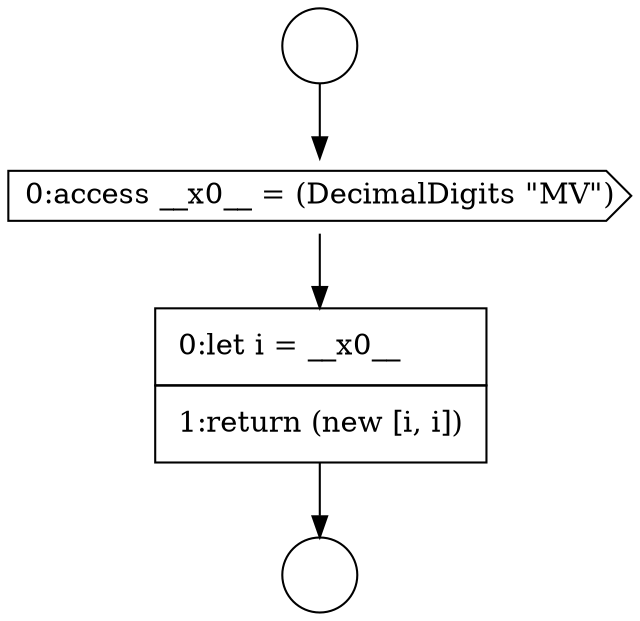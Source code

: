 digraph {
  node14739 [shape=circle label=" " color="black" fillcolor="white" style=filled]
  node14741 [shape=cds, label=<<font color="black">0:access __x0__ = (DecimalDigits &quot;MV&quot;)</font>> color="black" fillcolor="white" style=filled]
  node14742 [shape=none, margin=0, label=<<font color="black">
    <table border="0" cellborder="1" cellspacing="0" cellpadding="10">
      <tr><td align="left">0:let i = __x0__</td></tr>
      <tr><td align="left">1:return (new [i, i])</td></tr>
    </table>
  </font>> color="black" fillcolor="white" style=filled]
  node14740 [shape=circle label=" " color="black" fillcolor="white" style=filled]
  node14739 -> node14741 [ color="black"]
  node14741 -> node14742 [ color="black"]
  node14742 -> node14740 [ color="black"]
}
